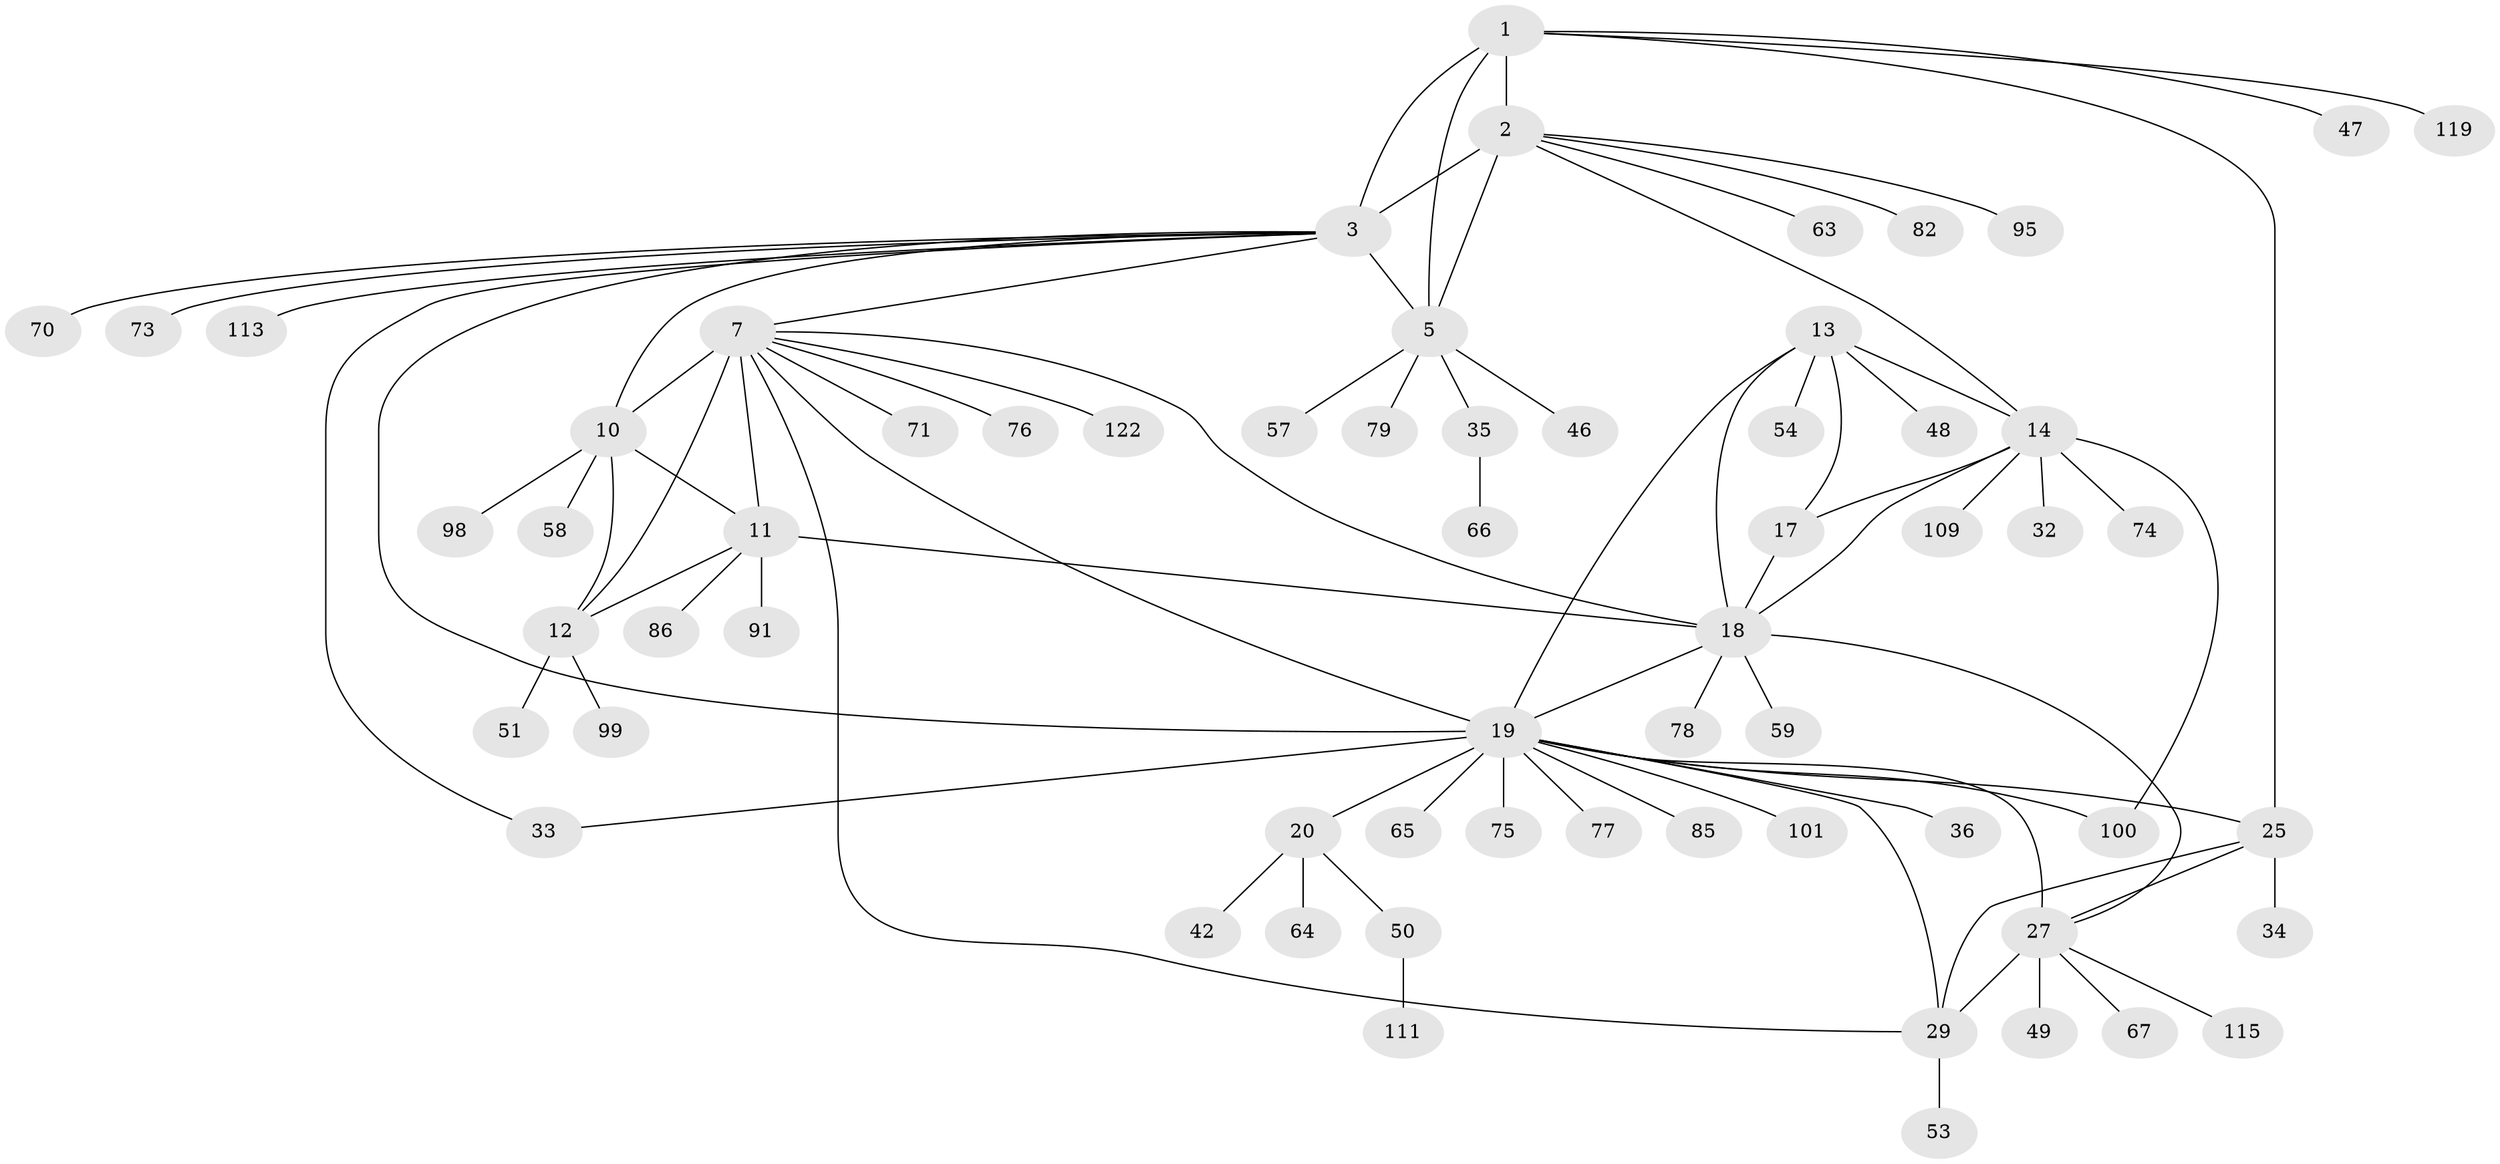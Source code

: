 // original degree distribution, {8: 0.0873015873015873, 10: 0.023809523809523808, 6: 0.031746031746031744, 7: 0.047619047619047616, 9: 0.015873015873015872, 11: 0.023809523809523808, 12: 0.007936507936507936, 2: 0.15873015873015872, 4: 0.007936507936507936, 1: 0.5555555555555556, 3: 0.03968253968253968}
// Generated by graph-tools (version 1.1) at 2025/15/03/09/25 04:15:48]
// undirected, 63 vertices, 85 edges
graph export_dot {
graph [start="1"]
  node [color=gray90,style=filled];
  1;
  2 [super="+4"];
  3 [super="+6"];
  5 [super="+108+44+37"];
  7 [super="+96+83+38+8"];
  10 [super="+43"];
  11;
  12 [super="+45"];
  13 [super="+16+104+97"];
  14 [super="+15"];
  17 [super="+90"];
  18 [super="+116+87+55"];
  19 [super="+22+89+23+80"];
  20 [super="+52+21+110+123+88"];
  25 [super="+41"];
  27 [super="+28+39"];
  29 [super="+31"];
  32 [super="+62+56+72"];
  33;
  34;
  35;
  36;
  42 [super="+68"];
  46;
  47;
  48;
  49;
  50;
  51 [super="+106"];
  53;
  54;
  57 [super="+124"];
  58;
  59 [super="+121+125"];
  63;
  64;
  65 [super="+69"];
  66;
  67;
  70;
  71 [super="+102"];
  73 [super="+117"];
  74;
  75;
  76;
  77 [super="+92"];
  78;
  79;
  82 [super="+93"];
  85;
  86;
  91 [super="+107+94"];
  95;
  98;
  99;
  100;
  101;
  109;
  111;
  113;
  115;
  119;
  122;
  1 -- 2 [weight=2];
  1 -- 3 [weight=2];
  1 -- 5;
  1 -- 25;
  1 -- 47;
  1 -- 119;
  2 -- 3 [weight=4];
  2 -- 5 [weight=2];
  2 -- 14;
  2 -- 82;
  2 -- 95;
  2 -- 63;
  3 -- 5 [weight=2];
  3 -- 10;
  3 -- 70;
  3 -- 73;
  3 -- 113;
  3 -- 7;
  3 -- 33;
  3 -- 19;
  5 -- 35;
  5 -- 46;
  5 -- 57;
  5 -- 79;
  7 -- 10 [weight=3];
  7 -- 11 [weight=3];
  7 -- 12 [weight=3];
  7 -- 76;
  7 -- 71;
  7 -- 19 [weight=2];
  7 -- 122;
  7 -- 29;
  7 -- 18;
  10 -- 11;
  10 -- 12;
  10 -- 58;
  10 -- 98;
  11 -- 12;
  11 -- 18;
  11 -- 86;
  11 -- 91;
  12 -- 51;
  12 -- 99;
  13 -- 14 [weight=4];
  13 -- 17 [weight=2];
  13 -- 18 [weight=2];
  13 -- 48;
  13 -- 19;
  13 -- 54;
  14 -- 17 [weight=2];
  14 -- 18 [weight=2];
  14 -- 100;
  14 -- 109;
  14 -- 32;
  14 -- 74;
  17 -- 18;
  18 -- 78;
  18 -- 27;
  18 -- 19;
  18 -- 59;
  19 -- 20 [weight=8];
  19 -- 77;
  19 -- 65;
  19 -- 100;
  19 -- 101;
  19 -- 36;
  19 -- 75;
  19 -- 85;
  19 -- 33;
  19 -- 25;
  19 -- 27 [weight=4];
  19 -- 29;
  20 -- 42;
  20 -- 50;
  20 -- 64;
  25 -- 27 [weight=3];
  25 -- 29;
  25 -- 34;
  27 -- 29 [weight=3];
  27 -- 67;
  27 -- 49;
  27 -- 115;
  29 -- 53;
  35 -- 66;
  50 -- 111;
}
